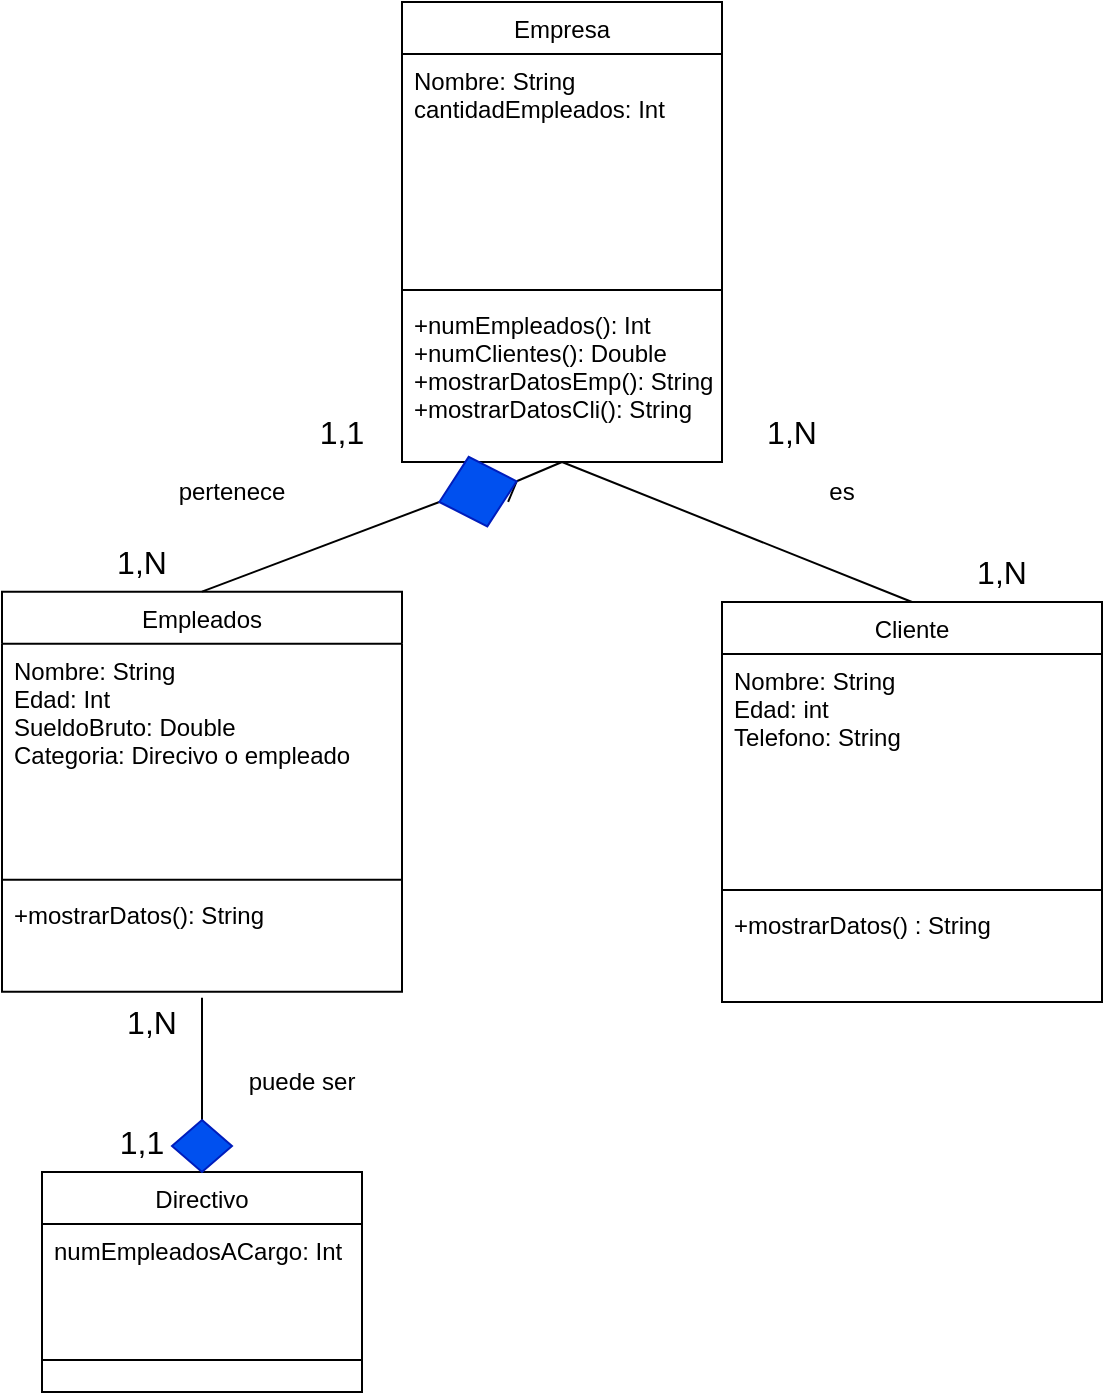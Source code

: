 <mxfile version="24.0.7" type="device">
  <diagram id="C5RBs43oDa-KdzZeNtuy" name="Page-1">
    <mxGraphModel dx="714" dy="787" grid="1" gridSize="10" guides="1" tooltips="1" connect="1" arrows="1" fold="1" page="1" pageScale="1" pageWidth="827" pageHeight="1169" math="0" shadow="0">
      <root>
        <mxCell id="WIyWlLk6GJQsqaUBKTNV-0" />
        <mxCell id="WIyWlLk6GJQsqaUBKTNV-1" parent="WIyWlLk6GJQsqaUBKTNV-0" />
        <mxCell id="zkfFHV4jXpPFQw0GAbJ--6" value="Empleados" style="swimlane;fontStyle=0;align=center;verticalAlign=top;childLayout=stackLayout;horizontal=1;startSize=26;horizontalStack=0;resizeParent=1;resizeLast=0;collapsible=1;marginBottom=0;rounded=0;shadow=0;strokeWidth=1;" parent="WIyWlLk6GJQsqaUBKTNV-1" vertex="1">
          <mxGeometry x="200" y="324.82" width="200" height="200" as="geometry">
            <mxRectangle x="130" y="380" width="160" height="26" as="alternateBounds" />
          </mxGeometry>
        </mxCell>
        <mxCell id="zkfFHV4jXpPFQw0GAbJ--7" value="Nombre: String&#xa;Edad: Int&#xa;SueldoBruto: Double&#xa;Categoria: Direcivo o empleado" style="text;align=left;verticalAlign=top;spacingLeft=4;spacingRight=4;overflow=hidden;rotatable=0;points=[[0,0.5],[1,0.5]];portConstraint=eastwest;" parent="zkfFHV4jXpPFQw0GAbJ--6" vertex="1">
          <mxGeometry y="26" width="200" height="114" as="geometry" />
        </mxCell>
        <mxCell id="zkfFHV4jXpPFQw0GAbJ--9" value="" style="line;html=1;strokeWidth=1;align=left;verticalAlign=middle;spacingTop=-1;spacingLeft=3;spacingRight=3;rotatable=0;labelPosition=right;points=[];portConstraint=eastwest;" parent="zkfFHV4jXpPFQw0GAbJ--6" vertex="1">
          <mxGeometry y="140" width="200" height="8" as="geometry" />
        </mxCell>
        <mxCell id="zkfFHV4jXpPFQw0GAbJ--11" value="+mostrarDatos(): String" style="text;align=left;verticalAlign=top;spacingLeft=4;spacingRight=4;overflow=hidden;rotatable=0;points=[[0,0.5],[1,0.5]];portConstraint=eastwest;" parent="zkfFHV4jXpPFQw0GAbJ--6" vertex="1">
          <mxGeometry y="148" width="200" height="52" as="geometry" />
        </mxCell>
        <mxCell id="7k_hTjWKWu3ByyIFdJRg-1" value="Cliente" style="swimlane;fontStyle=0;align=center;verticalAlign=top;childLayout=stackLayout;horizontal=1;startSize=26;horizontalStack=0;resizeParent=1;resizeLast=0;collapsible=1;marginBottom=0;rounded=0;shadow=0;strokeWidth=1;" parent="WIyWlLk6GJQsqaUBKTNV-1" vertex="1">
          <mxGeometry x="560" y="330" width="190" height="200" as="geometry">
            <mxRectangle x="130" y="380" width="160" height="26" as="alternateBounds" />
          </mxGeometry>
        </mxCell>
        <mxCell id="7k_hTjWKWu3ByyIFdJRg-2" value="Nombre: String&#xa;Edad: int&#xa;Telefono: String" style="text;align=left;verticalAlign=top;spacingLeft=4;spacingRight=4;overflow=hidden;rotatable=0;points=[[0,0.5],[1,0.5]];portConstraint=eastwest;" parent="7k_hTjWKWu3ByyIFdJRg-1" vertex="1">
          <mxGeometry y="26" width="190" height="114" as="geometry" />
        </mxCell>
        <mxCell id="7k_hTjWKWu3ByyIFdJRg-3" value="" style="line;html=1;strokeWidth=1;align=left;verticalAlign=middle;spacingTop=-1;spacingLeft=3;spacingRight=3;rotatable=0;labelPosition=right;points=[];portConstraint=eastwest;" parent="7k_hTjWKWu3ByyIFdJRg-1" vertex="1">
          <mxGeometry y="140" width="190" height="8" as="geometry" />
        </mxCell>
        <mxCell id="7k_hTjWKWu3ByyIFdJRg-4" value="+mostrarDatos() : String" style="text;align=left;verticalAlign=top;spacingLeft=4;spacingRight=4;overflow=hidden;rotatable=0;points=[[0,0.5],[1,0.5]];portConstraint=eastwest;" parent="7k_hTjWKWu3ByyIFdJRg-1" vertex="1">
          <mxGeometry y="148" width="190" height="42" as="geometry" />
        </mxCell>
        <mxCell id="7k_hTjWKWu3ByyIFdJRg-5" value="Empresa" style="swimlane;fontStyle=0;align=center;verticalAlign=top;childLayout=stackLayout;horizontal=1;startSize=26;horizontalStack=0;resizeParent=1;resizeLast=0;collapsible=1;marginBottom=0;rounded=0;shadow=0;strokeWidth=1;" parent="WIyWlLk6GJQsqaUBKTNV-1" vertex="1">
          <mxGeometry x="400" y="30" width="160" height="230" as="geometry">
            <mxRectangle x="130" y="380" width="160" height="26" as="alternateBounds" />
          </mxGeometry>
        </mxCell>
        <mxCell id="7k_hTjWKWu3ByyIFdJRg-6" value="Nombre: String&#xa;cantidadEmpleados: Int" style="text;align=left;verticalAlign=top;spacingLeft=4;spacingRight=4;overflow=hidden;rotatable=0;points=[[0,0.5],[1,0.5]];portConstraint=eastwest;" parent="7k_hTjWKWu3ByyIFdJRg-5" vertex="1">
          <mxGeometry y="26" width="160" height="114" as="geometry" />
        </mxCell>
        <mxCell id="7k_hTjWKWu3ByyIFdJRg-7" value="" style="line;html=1;strokeWidth=1;align=left;verticalAlign=middle;spacingTop=-1;spacingLeft=3;spacingRight=3;rotatable=0;labelPosition=right;points=[];portConstraint=eastwest;" parent="7k_hTjWKWu3ByyIFdJRg-5" vertex="1">
          <mxGeometry y="140" width="160" height="8" as="geometry" />
        </mxCell>
        <mxCell id="7k_hTjWKWu3ByyIFdJRg-8" value="+numEmpleados(): Int&#xa;+numClientes(): Double&#xa;+mostrarDatosEmp(): String&#xa;+mostrarDatosCli(): String" style="text;align=left;verticalAlign=top;spacingLeft=4;spacingRight=4;overflow=hidden;rotatable=0;points=[[0,0.5],[1,0.5]];portConstraint=eastwest;" parent="7k_hTjWKWu3ByyIFdJRg-5" vertex="1">
          <mxGeometry y="148" width="160" height="72" as="geometry" />
        </mxCell>
        <mxCell id="7k_hTjWKWu3ByyIFdJRg-9" value="Directivo" style="swimlane;fontStyle=0;align=center;verticalAlign=top;childLayout=stackLayout;horizontal=1;startSize=26;horizontalStack=0;resizeParent=1;resizeLast=0;collapsible=1;marginBottom=0;rounded=0;shadow=0;strokeWidth=1;" parent="WIyWlLk6GJQsqaUBKTNV-1" vertex="1">
          <mxGeometry x="220" y="615" width="160" height="110" as="geometry">
            <mxRectangle x="130" y="380" width="160" height="26" as="alternateBounds" />
          </mxGeometry>
        </mxCell>
        <mxCell id="7k_hTjWKWu3ByyIFdJRg-10" value="numEmpleadosACargo: Int" style="text;align=left;verticalAlign=top;spacingLeft=4;spacingRight=4;overflow=hidden;rotatable=0;points=[[0,0.5],[1,0.5]];portConstraint=eastwest;" parent="7k_hTjWKWu3ByyIFdJRg-9" vertex="1">
          <mxGeometry y="26" width="160" height="64" as="geometry" />
        </mxCell>
        <mxCell id="7k_hTjWKWu3ByyIFdJRg-11" value="" style="line;html=1;strokeWidth=1;align=left;verticalAlign=middle;spacingTop=-1;spacingLeft=3;spacingRight=3;rotatable=0;labelPosition=right;points=[];portConstraint=eastwest;" parent="7k_hTjWKWu3ByyIFdJRg-9" vertex="1">
          <mxGeometry y="90" width="160" height="8" as="geometry" />
        </mxCell>
        <mxCell id="7k_hTjWKWu3ByyIFdJRg-22" value="" style="endArrow=none;html=1;rounded=0;fontSize=12;startSize=8;endSize=8;curved=1;exitX=0.5;exitY=1;exitDx=0;exitDy=0;entryX=0.5;entryY=0;entryDx=0;entryDy=0;" parent="WIyWlLk6GJQsqaUBKTNV-1" source="7k_hTjWKWu3ByyIFdJRg-35" target="zkfFHV4jXpPFQw0GAbJ--6" edge="1">
          <mxGeometry width="50" height="50" relative="1" as="geometry">
            <mxPoint x="453.061" y="279.996" as="sourcePoint" />
            <mxPoint x="400" y="404.82" as="targetPoint" />
          </mxGeometry>
        </mxCell>
        <mxCell id="7k_hTjWKWu3ByyIFdJRg-23" value="" style="endArrow=none;html=1;rounded=0;fontSize=12;startSize=8;endSize=8;curved=1;entryX=0.5;entryY=1;entryDx=0;entryDy=0;exitX=0.5;exitY=0;exitDx=0;exitDy=0;" parent="WIyWlLk6GJQsqaUBKTNV-1" source="7k_hTjWKWu3ByyIFdJRg-1" target="7k_hTjWKWu3ByyIFdJRg-5" edge="1">
          <mxGeometry width="50" height="50" relative="1" as="geometry">
            <mxPoint x="420" y="330" as="sourcePoint" />
            <mxPoint x="470" y="280" as="targetPoint" />
          </mxGeometry>
        </mxCell>
        <mxCell id="7k_hTjWKWu3ByyIFdJRg-24" value="" style="endArrow=none;html=1;rounded=0;fontSize=12;startSize=8;endSize=8;curved=1;entryX=0.5;entryY=1.058;entryDx=0;entryDy=0;entryPerimeter=0;exitX=0.5;exitY=0;exitDx=0;exitDy=0;" parent="WIyWlLk6GJQsqaUBKTNV-1" source="7k_hTjWKWu3ByyIFdJRg-9" target="zkfFHV4jXpPFQw0GAbJ--11" edge="1">
          <mxGeometry width="50" height="50" relative="1" as="geometry">
            <mxPoint x="430" y="630" as="sourcePoint" />
            <mxPoint x="480" y="580" as="targetPoint" />
          </mxGeometry>
        </mxCell>
        <mxCell id="7k_hTjWKWu3ByyIFdJRg-25" value="1,N" style="text;html=1;align=center;verticalAlign=middle;whiteSpace=wrap;rounded=0;fontSize=16;" parent="WIyWlLk6GJQsqaUBKTNV-1" vertex="1">
          <mxGeometry x="250" y="524.82" width="50" height="30" as="geometry" />
        </mxCell>
        <mxCell id="7k_hTjWKWu3ByyIFdJRg-27" value="1,1" style="text;html=1;align=center;verticalAlign=middle;whiteSpace=wrap;rounded=0;fontSize=16;" parent="WIyWlLk6GJQsqaUBKTNV-1" vertex="1">
          <mxGeometry x="240" y="585" width="60" height="30" as="geometry" />
        </mxCell>
        <mxCell id="7k_hTjWKWu3ByyIFdJRg-28" value="1,N" style="text;html=1;align=center;verticalAlign=middle;whiteSpace=wrap;rounded=0;fontSize=16;" parent="WIyWlLk6GJQsqaUBKTNV-1" vertex="1">
          <mxGeometry x="240" y="294.82" width="60" height="30" as="geometry" />
        </mxCell>
        <mxCell id="7k_hTjWKWu3ByyIFdJRg-29" value="1,N" style="text;html=1;align=center;verticalAlign=middle;whiteSpace=wrap;rounded=0;fontSize=16;" parent="WIyWlLk6GJQsqaUBKTNV-1" vertex="1">
          <mxGeometry x="670" y="300" width="60" height="30" as="geometry" />
        </mxCell>
        <mxCell id="7k_hTjWKWu3ByyIFdJRg-30" value="1,1" style="text;html=1;align=center;verticalAlign=middle;whiteSpace=wrap;rounded=0;fontSize=16;" parent="WIyWlLk6GJQsqaUBKTNV-1" vertex="1">
          <mxGeometry x="340" y="230" width="60" height="30" as="geometry" />
        </mxCell>
        <mxCell id="7k_hTjWKWu3ByyIFdJRg-31" value="1,N" style="text;html=1;align=center;verticalAlign=middle;whiteSpace=wrap;rounded=0;fontSize=16;" parent="WIyWlLk6GJQsqaUBKTNV-1" vertex="1">
          <mxGeometry x="560" y="230" width="70" height="30" as="geometry" />
        </mxCell>
        <mxCell id="7k_hTjWKWu3ByyIFdJRg-34" value="" style="rhombus;whiteSpace=wrap;html=1;fillColor=#0050ef;fontColor=#ffffff;strokeColor=#001DBC;" parent="WIyWlLk6GJQsqaUBKTNV-1" vertex="1">
          <mxGeometry x="285" y="589" width="30" height="26" as="geometry" />
        </mxCell>
        <mxCell id="7k_hTjWKWu3ByyIFdJRg-38" value="" style="endArrow=none;html=1;rounded=0;fontSize=12;startSize=8;endSize=8;curved=1;exitX=0.5;exitY=1;exitDx=0;exitDy=0;entryX=0.5;entryY=0;entryDx=0;entryDy=0;" parent="WIyWlLk6GJQsqaUBKTNV-1" source="7k_hTjWKWu3ByyIFdJRg-5" target="7k_hTjWKWu3ByyIFdJRg-35" edge="1">
          <mxGeometry width="50" height="50" relative="1" as="geometry">
            <mxPoint x="480" y="260" as="sourcePoint" />
            <mxPoint x="270" y="320" as="targetPoint" />
          </mxGeometry>
        </mxCell>
        <mxCell id="7k_hTjWKWu3ByyIFdJRg-39" value="" style="endArrow=none;html=1;rounded=0;fontSize=12;startSize=8;endSize=8;curved=1;exitX=0.5;exitY=1;exitDx=0;exitDy=0;entryX=0.5;entryY=0;entryDx=0;entryDy=0;" parent="WIyWlLk6GJQsqaUBKTNV-1" target="7k_hTjWKWu3ByyIFdJRg-35" edge="1">
          <mxGeometry width="50" height="50" relative="1" as="geometry">
            <mxPoint x="453.061" y="279.996" as="sourcePoint" />
            <mxPoint x="300" y="325" as="targetPoint" />
          </mxGeometry>
        </mxCell>
        <mxCell id="7k_hTjWKWu3ByyIFdJRg-35" value="" style="rhombus;whiteSpace=wrap;html=1;rotation=75;fillColor=#0050ef;fontColor=#ffffff;strokeColor=#001DBC;" parent="WIyWlLk6GJQsqaUBKTNV-1" vertex="1">
          <mxGeometry x="420" y="254.82" width="36" height="40" as="geometry" />
        </mxCell>
        <mxCell id="609u_Ukzptb1-i3N3xW2-0" value="puede ser" style="text;html=1;align=center;verticalAlign=middle;whiteSpace=wrap;rounded=0;" vertex="1" parent="WIyWlLk6GJQsqaUBKTNV-1">
          <mxGeometry x="320" y="555" width="60" height="30" as="geometry" />
        </mxCell>
        <mxCell id="609u_Ukzptb1-i3N3xW2-1" value="pertenece" style="text;html=1;align=center;verticalAlign=middle;whiteSpace=wrap;rounded=0;" vertex="1" parent="WIyWlLk6GJQsqaUBKTNV-1">
          <mxGeometry x="285" y="260" width="60" height="30" as="geometry" />
        </mxCell>
        <mxCell id="609u_Ukzptb1-i3N3xW2-2" value="es" style="text;html=1;align=center;verticalAlign=middle;whiteSpace=wrap;rounded=0;" vertex="1" parent="WIyWlLk6GJQsqaUBKTNV-1">
          <mxGeometry x="590" y="260" width="60" height="30" as="geometry" />
        </mxCell>
      </root>
    </mxGraphModel>
  </diagram>
</mxfile>
